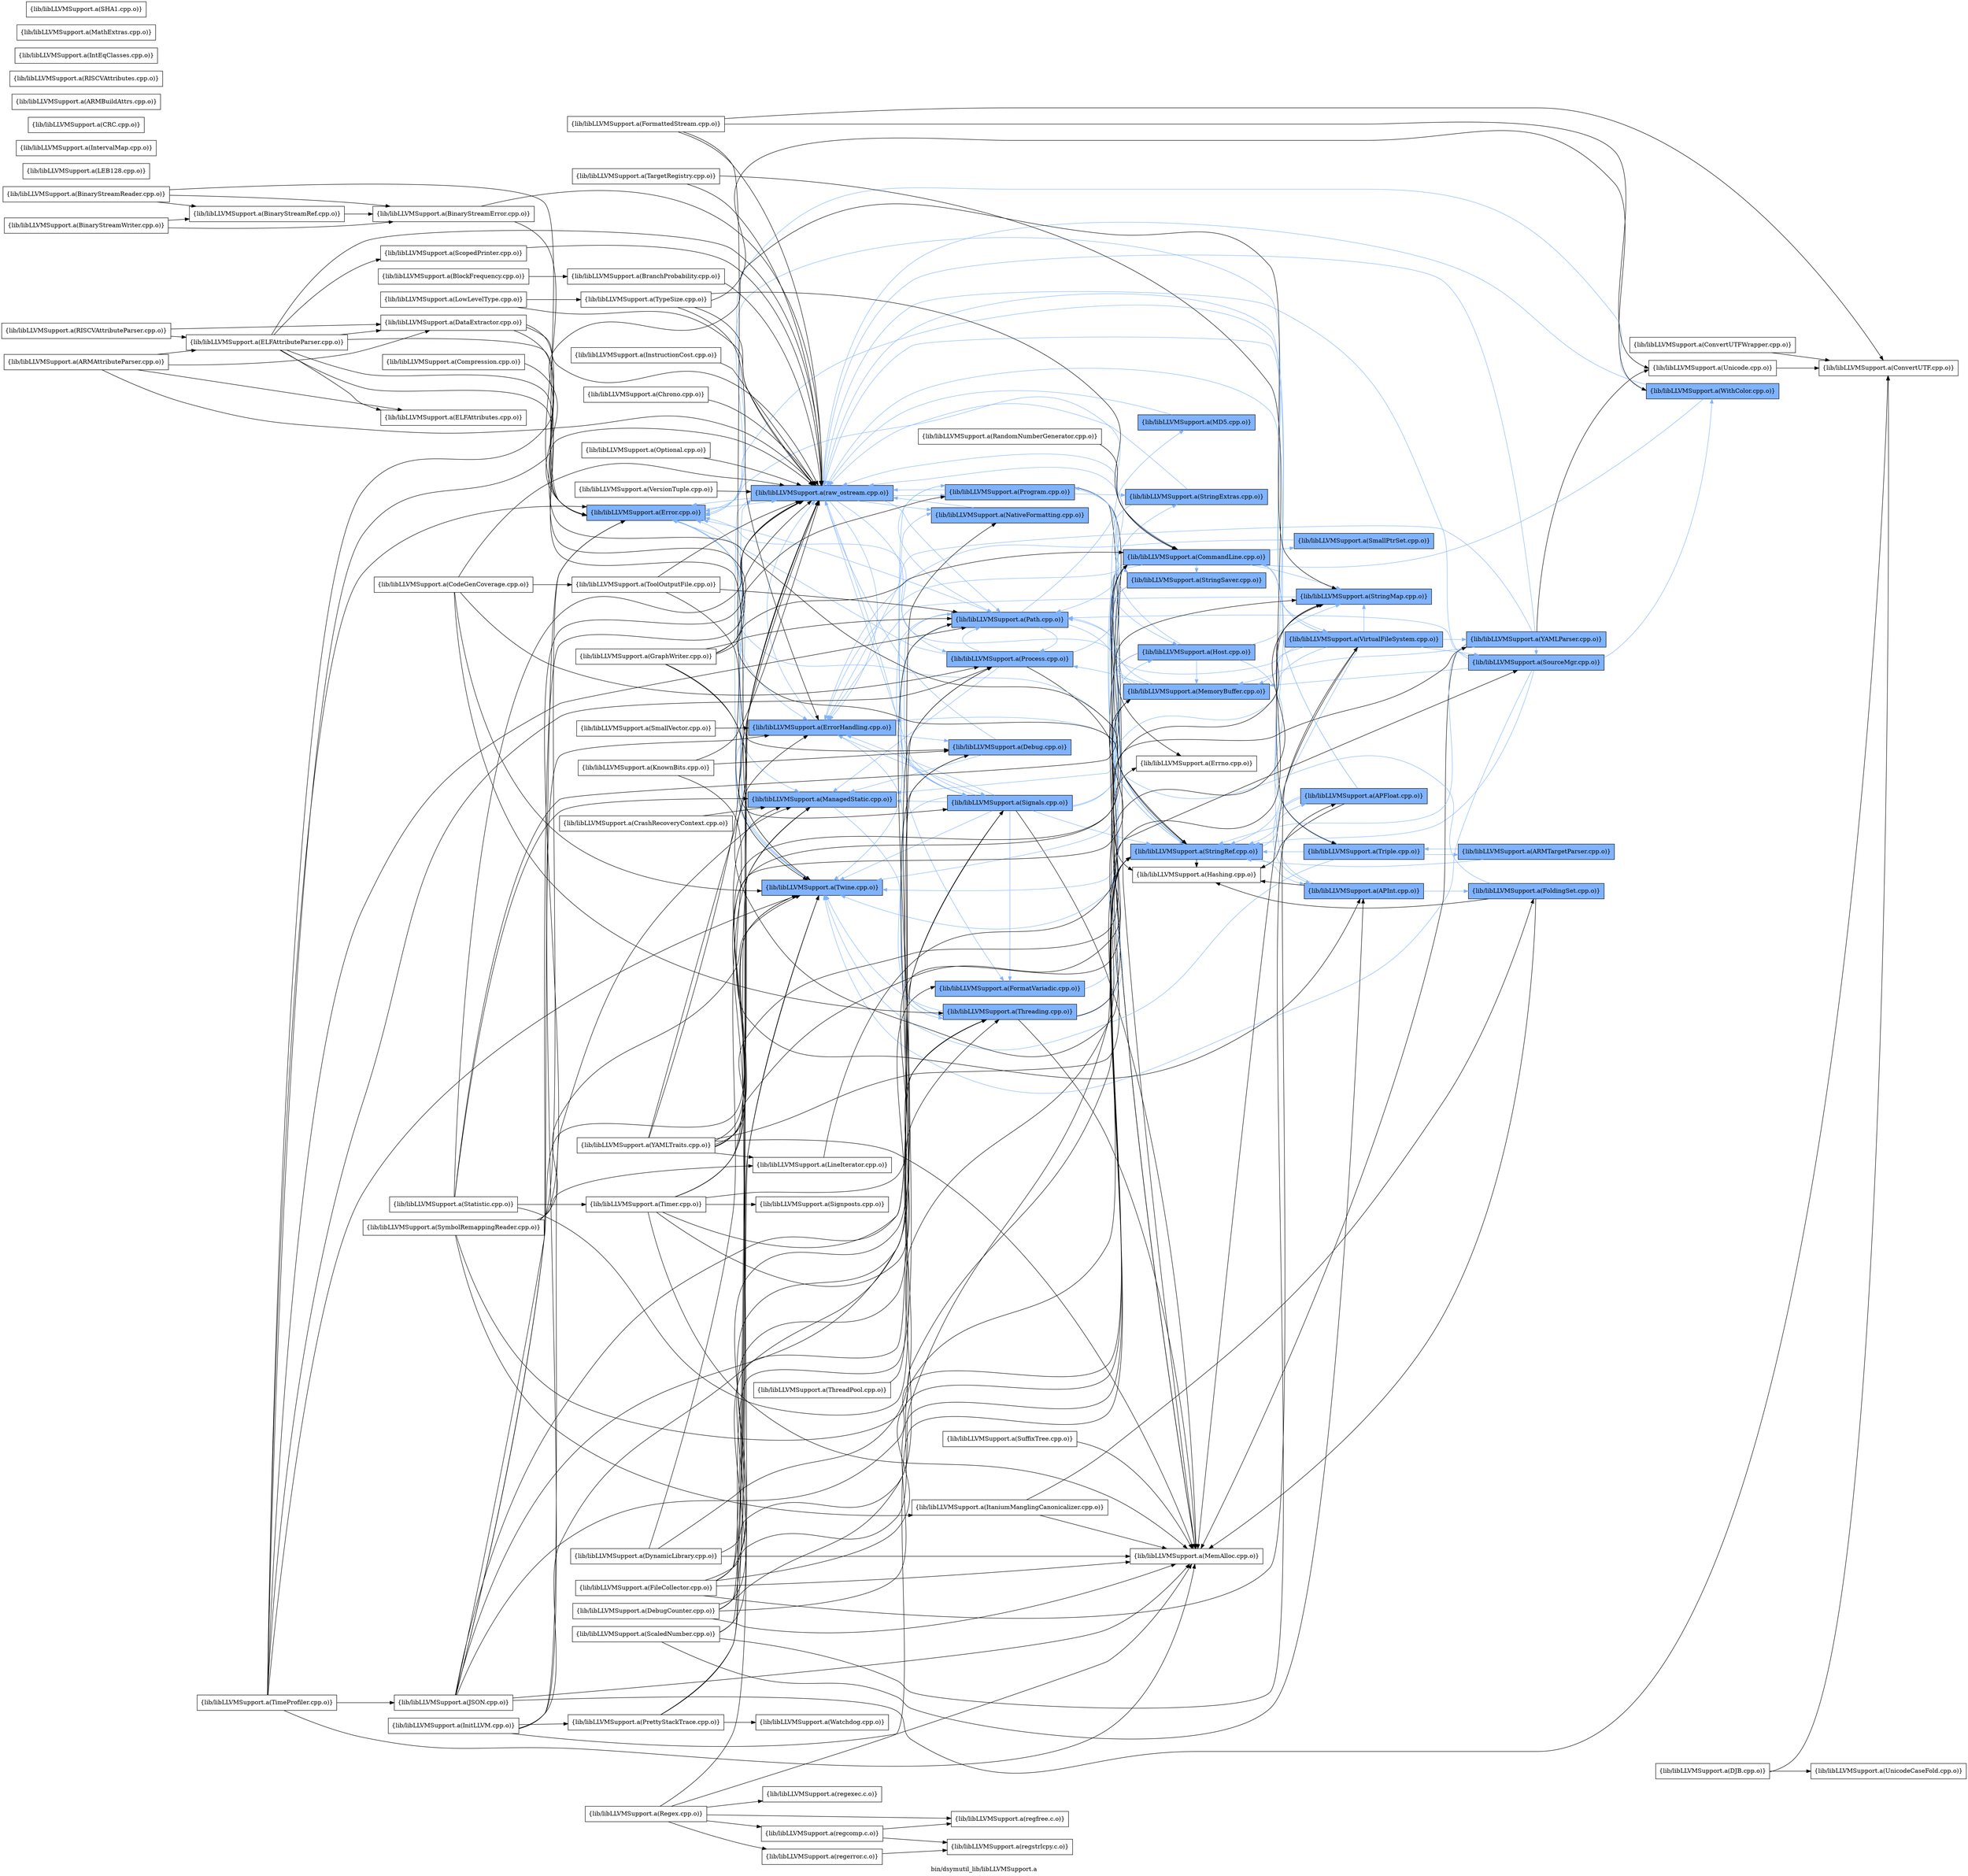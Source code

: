 digraph "bin/dsymutil_lib/libLLVMSupport.a" {
	label="bin/dsymutil_lib/libLLVMSupport.a";
	rankdir=LR;
	{ rank=same; Node0x561dccf81258;  }
	{ rank=same; Node0x561dccf80ad8; Node0x561dccf6f0f8; Node0x561dccf841d8; Node0x561dccf94df8;  }
	{ rank=same; Node0x561dccf8f0d8; Node0x561dccf808f8; Node0x561dccf6f2d8; Node0x561dccf7ec88; Node0x561dccf71fd8; Node0x561dccf7dba8; Node0x561dccf82108; Node0x561dccf81208;  }
	{ rank=same; Node0x561dccf96338; Node0x561dccf70d68; Node0x561dccf70688; Node0x561dccf8a3f8; Node0x561dccf7e058; Node0x561dccf80b78; Node0x561dccf6ff58; Node0x561dccf7de78; Node0x561dccf8fe98; Node0x561dccf8b078;  }
	{ rank=same; Node0x561dccf8e9a8; Node0x561dccf89638; Node0x561dccf832d8; Node0x561dccf8d648; Node0x561dccf93408; Node0x561dccf72528;  }
	{ rank=same; Node0x561dccf84a48; Node0x561dccf903e8; Node0x561dccf8d0f8; Node0x561dccf7f1d8;  }
	{ rank=same; Node0x561dccf8c978; Node0x561dccf90618;  }
	{ rank=same; Node0x561dccf81258;  }
	{ rank=same; Node0x561dccf80ad8; Node0x561dccf6f0f8; Node0x561dccf841d8; Node0x561dccf94df8;  }
	{ rank=same; Node0x561dccf8f0d8; Node0x561dccf808f8; Node0x561dccf6f2d8; Node0x561dccf7ec88; Node0x561dccf71fd8; Node0x561dccf7dba8; Node0x561dccf82108; Node0x561dccf81208;  }
	{ rank=same; Node0x561dccf96338; Node0x561dccf70d68; Node0x561dccf70688; Node0x561dccf8a3f8; Node0x561dccf7e058; Node0x561dccf80b78; Node0x561dccf6ff58; Node0x561dccf7de78; Node0x561dccf8fe98; Node0x561dccf8b078;  }
	{ rank=same; Node0x561dccf8e9a8; Node0x561dccf89638; Node0x561dccf832d8; Node0x561dccf8d648; Node0x561dccf93408; Node0x561dccf72528;  }
	{ rank=same; Node0x561dccf84a48; Node0x561dccf903e8; Node0x561dccf8d0f8; Node0x561dccf7f1d8;  }
	{ rank=same; Node0x561dccf8c978; Node0x561dccf90618;  }

	Node0x561dccf81258 [shape=record,shape=box,group=1,style=filled,fillcolor="0.600000 0.5 1",label="{lib/libLLVMSupport.a(Error.cpp.o)}"];
	Node0x561dccf81258 -> Node0x561dccf80ad8[color="0.600000 0.5 1"];
	Node0x561dccf81258 -> Node0x561dccf6f0f8[color="0.600000 0.5 1"];
	Node0x561dccf81258 -> Node0x561dccf841d8[color="0.600000 0.5 1"];
	Node0x561dccf81258 -> Node0x561dccf94df8[color="0.600000 0.5 1"];
	Node0x561dccf730b8 [shape=record,shape=box,group=0,label="{lib/libLLVMSupport.a(InitLLVM.cpp.o)}"];
	Node0x561dccf730b8 -> Node0x561dccf80ad8;
	Node0x561dccf730b8 -> Node0x561dccf6f0f8;
	Node0x561dccf730b8 -> Node0x561dccf70d68;
	Node0x561dccf730b8 -> Node0x561dccf8c8d8;
	Node0x561dccf730b8 -> Node0x561dccf808f8;
	Node0x561dccf96338 [shape=record,shape=box,group=1,style=filled,fillcolor="0.600000 0.5 1",label="{lib/libLLVMSupport.a(CommandLine.cpp.o)}"];
	Node0x561dccf96338 -> Node0x561dccf81258[color="0.600000 0.5 1"];
	Node0x561dccf96338 -> Node0x561dccf80ad8[color="0.600000 0.5 1"];
	Node0x561dccf96338 -> Node0x561dccf6f0f8[color="0.600000 0.5 1"];
	Node0x561dccf96338 -> Node0x561dccf70d68;
	Node0x561dccf96338 -> Node0x561dccf8e9a8[color="0.600000 0.5 1"];
	Node0x561dccf96338 -> Node0x561dccf89638[color="0.600000 0.5 1"];
	Node0x561dccf96338 -> Node0x561dccf8b078[color="0.600000 0.5 1"];
	Node0x561dccf96338 -> Node0x561dccf8a3f8[color="0.600000 0.5 1"];
	Node0x561dccf96338 -> Node0x561dccf832d8[color="0.600000 0.5 1"];
	Node0x561dccf96338 -> Node0x561dccf841d8[color="0.600000 0.5 1"];
	Node0x561dccf96338 -> Node0x561dccf8d648[color="0.600000 0.5 1"];
	Node0x561dccf96338 -> Node0x561dccf94df8[color="0.600000 0.5 1"];
	Node0x561dccf96338 -> Node0x561dccf7e058[color="0.600000 0.5 1"];
	Node0x561dccf96338 -> Node0x561dccf7dba8[color="0.600000 0.5 1"];
	Node0x561dccf70d68 [shape=record,shape=box,group=0,label="{lib/libLLVMSupport.a(MemAlloc.cpp.o)}"];
	Node0x561dccf8fe98 [shape=record,shape=box,group=1,style=filled,fillcolor="0.600000 0.5 1",label="{lib/libLLVMSupport.a(StringExtras.cpp.o)}"];
	Node0x561dccf8fe98 -> Node0x561dccf8a3f8[color="0.600000 0.5 1"];
	Node0x561dccf8fe98 -> Node0x561dccf94df8[color="0.600000 0.5 1"];
	Node0x561dccf8a3f8 [shape=record,shape=box,group=1,style=filled,fillcolor="0.600000 0.5 1",label="{lib/libLLVMSupport.a(StringRef.cpp.o)}"];
	Node0x561dccf8a3f8 -> Node0x561dccf81258[color="0.600000 0.5 1"];
	Node0x561dccf8a3f8 -> Node0x561dccf7de78;
	Node0x561dccf8a3f8 -> Node0x561dccf93408[color="0.600000 0.5 1"];
	Node0x561dccf8a3f8 -> Node0x561dccf72528[color="0.600000 0.5 1"];
	Node0x561dccf8c7e8 [shape=record,shape=box,group=0,label="{lib/libLLVMSupport.a(ThreadPool.cpp.o)}"];
	Node0x561dccf8c7e8 -> Node0x561dccf6f2d8;
	Node0x561dccf832d8 [shape=record,shape=box,group=1,style=filled,fillcolor="0.600000 0.5 1",label="{lib/libLLVMSupport.a(Triple.cpp.o)}"];
	Node0x561dccf832d8 -> Node0x561dccf8a3f8[color="0.600000 0.5 1"];
	Node0x561dccf832d8 -> Node0x561dccf84a48[color="0.600000 0.5 1"];
	Node0x561dccf832d8 -> Node0x561dccf841d8[color="0.600000 0.5 1"];
	Node0x561dccf841d8 [shape=record,shape=box,group=1,style=filled,fillcolor="0.600000 0.5 1",label="{lib/libLLVMSupport.a(Twine.cpp.o)}"];
	Node0x561dccf841d8 -> Node0x561dccf94df8[color="0.600000 0.5 1"];
	Node0x561dccf8d648 [shape=record,shape=box,group=1,style=filled,fillcolor="0.600000 0.5 1",label="{lib/libLLVMSupport.a(VirtualFileSystem.cpp.o)}"];
	Node0x561dccf8d648 -> Node0x561dccf81258[color="0.600000 0.5 1"];
	Node0x561dccf8d648 -> Node0x561dccf70d68;
	Node0x561dccf8d648 -> Node0x561dccf70688[color="0.600000 0.5 1"];
	Node0x561dccf8d648 -> Node0x561dccf903e8[color="0.600000 0.5 1"];
	Node0x561dccf8d648 -> Node0x561dccf89638[color="0.600000 0.5 1"];
	Node0x561dccf8d648 -> Node0x561dccf8a3f8[color="0.600000 0.5 1"];
	Node0x561dccf8d648 -> Node0x561dccf841d8[color="0.600000 0.5 1"];
	Node0x561dccf8d648 -> Node0x561dccf8d0f8[color="0.600000 0.5 1"];
	Node0x561dccf8d648 -> Node0x561dccf94df8[color="0.600000 0.5 1"];
	Node0x561dccf8d648 -> Node0x561dccf7dba8[color="0.600000 0.5 1"];
	Node0x561dccf8c978 [shape=record,shape=box,group=1,style=filled,fillcolor="0.600000 0.5 1",label="{lib/libLLVMSupport.a(WithColor.cpp.o)}"];
	Node0x561dccf8c978 -> Node0x561dccf81258[color="0.600000 0.5 1"];
	Node0x561dccf8c978 -> Node0x561dccf96338[color="0.600000 0.5 1"];
	Node0x561dccf8c978 -> Node0x561dccf94df8[color="0.600000 0.5 1"];
	Node0x561dccf94df8 [shape=record,shape=box,group=1,style=filled,fillcolor="0.600000 0.5 1",label="{lib/libLLVMSupport.a(raw_ostream.cpp.o)}"];
	Node0x561dccf94df8 -> Node0x561dccf81258[color="0.600000 0.5 1"];
	Node0x561dccf94df8 -> Node0x561dccf80ad8[color="0.600000 0.5 1"];
	Node0x561dccf94df8 -> Node0x561dccf7ec88[color="0.600000 0.5 1"];
	Node0x561dccf94df8 -> Node0x561dccf71fd8[color="0.600000 0.5 1"];
	Node0x561dccf94df8 -> Node0x561dccf841d8[color="0.600000 0.5 1"];
	Node0x561dccf94df8 -> Node0x561dccf7dba8[color="0.600000 0.5 1"];
	Node0x561dccf94df8 -> Node0x561dccf82108[color="0.600000 0.5 1"];
	Node0x561dccf94df8 -> Node0x561dccf81208[color="0.600000 0.5 1"];
	Node0x561dccf7dba8 [shape=record,shape=box,group=1,style=filled,fillcolor="0.600000 0.5 1",label="{lib/libLLVMSupport.a(Path.cpp.o)}"];
	Node0x561dccf7dba8 -> Node0x561dccf81258[color="0.600000 0.5 1"];
	Node0x561dccf7dba8 -> Node0x561dccf6ff58[color="0.600000 0.5 1"];
	Node0x561dccf7dba8 -> Node0x561dccf8a3f8[color="0.600000 0.5 1"];
	Node0x561dccf7dba8 -> Node0x561dccf841d8[color="0.600000 0.5 1"];
	Node0x561dccf7dba8 -> Node0x561dccf82108[color="0.600000 0.5 1"];
	Node0x561dccf7dba8 -> Node0x561dccf808f8[color="0.600000 0.5 1"];
	Node0x561dccf7de78 [shape=record,shape=box,group=0,label="{lib/libLLVMSupport.a(Hashing.cpp.o)}"];
	Node0x561dccf6ebf8 [shape=record,shape=box,group=0,label="{lib/libLLVMSupport.a(Chrono.cpp.o)}"];
	Node0x561dccf6ebf8 -> Node0x561dccf94df8;
	Node0x561dccf70688 [shape=record,shape=box,group=1,style=filled,fillcolor="0.600000 0.5 1",label="{lib/libLLVMSupport.a(MemoryBuffer.cpp.o)}"];
	Node0x561dccf70688 -> Node0x561dccf81258[color="0.600000 0.5 1"];
	Node0x561dccf70688 -> Node0x561dccf841d8[color="0.600000 0.5 1"];
	Node0x561dccf70688 -> Node0x561dccf7dba8[color="0.600000 0.5 1"];
	Node0x561dccf70688 -> Node0x561dccf82108[color="0.600000 0.5 1"];
	Node0x561dccf70688 -> Node0x561dccf81208[color="0.600000 0.5 1"];
	Node0x561dccf89638 [shape=record,shape=box,group=1,style=filled,fillcolor="0.600000 0.5 1",label="{lib/libLLVMSupport.a(StringMap.cpp.o)}"];
	Node0x561dccf89638 -> Node0x561dccf80ad8[color="0.600000 0.5 1"];
	Node0x561dccf8edb8 [shape=record,shape=box,group=0,label="{lib/libLLVMSupport.a(YAMLTraits.cpp.o)}"];
	Node0x561dccf8edb8 -> Node0x561dccf80ad8;
	Node0x561dccf8edb8 -> Node0x561dccf776b8;
	Node0x561dccf8edb8 -> Node0x561dccf70d68;
	Node0x561dccf8edb8 -> Node0x561dccf70688;
	Node0x561dccf8edb8 -> Node0x561dccf903e8;
	Node0x561dccf8edb8 -> Node0x561dccf89638;
	Node0x561dccf8edb8 -> Node0x561dccf8a3f8;
	Node0x561dccf8edb8 -> Node0x561dccf841d8;
	Node0x561dccf8edb8 -> Node0x561dccf8d0f8;
	Node0x561dccf8edb8 -> Node0x561dccf94df8;
	Node0x561dccf7f1d8 [shape=record,shape=box,group=1,style=filled,fillcolor="0.600000 0.5 1",label="{lib/libLLVMSupport.a(FoldingSet.cpp.o)}"];
	Node0x561dccf7f1d8 -> Node0x561dccf80ad8[color="0.600000 0.5 1"];
	Node0x561dccf7f1d8 -> Node0x561dccf7de78;
	Node0x561dccf7f1d8 -> Node0x561dccf70d68;
	Node0x561dccf8d058 [shape=record,shape=box,group=0,label="{lib/libLLVMSupport.a(DataExtractor.cpp.o)}"];
	Node0x561dccf8d058 -> Node0x561dccf81258;
	Node0x561dccf8d058 -> Node0x561dccf8a3f8;
	Node0x561dccf8d058 -> Node0x561dccf94df8;
	Node0x561dccf8ffd8 [shape=record,shape=box,group=0,label="{lib/libLLVMSupport.a(DJB.cpp.o)}"];
	Node0x561dccf8ffd8 -> Node0x561dccf8cdd8;
	Node0x561dccf8ffd8 -> Node0x561dccf90bb8;
	Node0x561dccf78338 [shape=record,shape=box,group=0,label="{lib/libLLVMSupport.a(LEB128.cpp.o)}"];
	Node0x561dccf81208 [shape=record,shape=box,group=1,style=filled,fillcolor="0.600000 0.5 1",label="{lib/libLLVMSupport.a(Program.cpp.o)}"];
	Node0x561dccf81208 -> Node0x561dccf70d68;
	Node0x561dccf81208 -> Node0x561dccf8fe98[color="0.600000 0.5 1"];
	Node0x561dccf81208 -> Node0x561dccf8b078[color="0.600000 0.5 1"];
	Node0x561dccf81208 -> Node0x561dccf8a3f8[color="0.600000 0.5 1"];
	Node0x561dccf81208 -> Node0x561dccf94df8[color="0.600000 0.5 1"];
	Node0x561dccf81208 -> Node0x561dccf7dba8[color="0.600000 0.5 1"];
	Node0x561dccf81208 -> Node0x561dccf80b78;
	Node0x561dccf7f958 [shape=record,shape=box,group=0,label="{lib/libLLVMSupport.a(FileCollector.cpp.o)}"];
	Node0x561dccf7f958 -> Node0x561dccf70d68;
	Node0x561dccf7f958 -> Node0x561dccf89638;
	Node0x561dccf7f958 -> Node0x561dccf8a3f8;
	Node0x561dccf7f958 -> Node0x561dccf841d8;
	Node0x561dccf7f958 -> Node0x561dccf8d648;
	Node0x561dccf7f958 -> Node0x561dccf94df8;
	Node0x561dccf7f958 -> Node0x561dccf7dba8;
	Node0x561dccf7f958 -> Node0x561dccf82108;
	Node0x561dccf80ad8 [shape=record,shape=box,group=1,style=filled,fillcolor="0.600000 0.5 1",label="{lib/libLLVMSupport.a(ErrorHandling.cpp.o)}"];
	Node0x561dccf80ad8 -> Node0x561dccf8f0d8[color="0.600000 0.5 1"];
	Node0x561dccf80ad8 -> Node0x561dccf841d8[color="0.600000 0.5 1"];
	Node0x561dccf80ad8 -> Node0x561dccf94df8[color="0.600000 0.5 1"];
	Node0x561dccf80ad8 -> Node0x561dccf808f8[color="0.600000 0.5 1"];
	Node0x561dccf93408 [shape=record,shape=box,group=1,style=filled,fillcolor="0.600000 0.5 1",label="{lib/libLLVMSupport.a(APFloat.cpp.o)}"];
	Node0x561dccf93408 -> Node0x561dccf81258[color="0.600000 0.5 1"];
	Node0x561dccf93408 -> Node0x561dccf7de78;
	Node0x561dccf93408 -> Node0x561dccf72528[color="0.600000 0.5 1"];
	Node0x561dccf93408 -> Node0x561dccf8a3f8[color="0.600000 0.5 1"];
	Node0x561dccf93408 -> Node0x561dccf94df8[color="0.600000 0.5 1"];
	Node0x561dccf72528 [shape=record,shape=box,group=1,style=filled,fillcolor="0.600000 0.5 1",label="{lib/libLLVMSupport.a(APInt.cpp.o)}"];
	Node0x561dccf72528 -> Node0x561dccf7f1d8[color="0.600000 0.5 1"];
	Node0x561dccf72528 -> Node0x561dccf7de78;
	Node0x561dccf72528 -> Node0x561dccf94df8[color="0.600000 0.5 1"];
	Node0x561dccf78518 [shape=record,shape=box,group=0,label="{lib/libLLVMSupport.a(KnownBits.cpp.o)}"];
	Node0x561dccf78518 -> Node0x561dccf72528;
	Node0x561dccf78518 -> Node0x561dccf8f0d8;
	Node0x561dccf78518 -> Node0x561dccf94df8;
	Node0x561dccf8e9a8 [shape=record,shape=box,group=1,style=filled,fillcolor="0.600000 0.5 1",label="{lib/libLLVMSupport.a(SmallPtrSet.cpp.o)}"];
	Node0x561dccf8e9a8 -> Node0x561dccf80ad8[color="0.600000 0.5 1"];
	Node0x561dccf91298 [shape=record,shape=box,group=0,label="{lib/libLLVMSupport.a(TypeSize.cpp.o)}"];
	Node0x561dccf91298 -> Node0x561dccf80ad8;
	Node0x561dccf91298 -> Node0x561dccf96338;
	Node0x561dccf91298 -> Node0x561dccf8c978;
	Node0x561dccf91298 -> Node0x561dccf94df8;
	Node0x561dccf8f0d8 [shape=record,shape=box,group=1,style=filled,fillcolor="0.600000 0.5 1",label="{lib/libLLVMSupport.a(Debug.cpp.o)}"];
	Node0x561dccf8f0d8 -> Node0x561dccf6f0f8[color="0.600000 0.5 1"];
	Node0x561dccf8f0d8 -> Node0x561dccf94df8[color="0.600000 0.5 1"];
	Node0x561dccf6f0f8 [shape=record,shape=box,group=1,style=filled,fillcolor="0.600000 0.5 1",label="{lib/libLLVMSupport.a(ManagedStatic.cpp.o)}"];
	Node0x561dccf6f0f8 -> Node0x561dccf6f2d8[color="0.600000 0.5 1"];
	Node0x561dccf71038 [shape=record,shape=box,group=0,label="{lib/libLLVMSupport.a(BranchProbability.cpp.o)}"];
	Node0x561dccf71038 -> Node0x561dccf94df8;
	Node0x561dccf94678 [shape=record,shape=box,group=0,label="{lib/libLLVMSupport.a(CodeGenCoverage.cpp.o)}"];
	Node0x561dccf94678 -> Node0x561dccf83a58;
	Node0x561dccf94678 -> Node0x561dccf841d8;
	Node0x561dccf94678 -> Node0x561dccf94df8;
	Node0x561dccf94678 -> Node0x561dccf82108;
	Node0x561dccf94678 -> Node0x561dccf6f2d8;
	Node0x561dccf7dbf8 [shape=record,shape=box,group=0,label="{lib/libLLVMSupport.a(GraphWriter.cpp.o)}"];
	Node0x561dccf7dbf8 -> Node0x561dccf96338;
	Node0x561dccf7dbf8 -> Node0x561dccf8a3f8;
	Node0x561dccf7dbf8 -> Node0x561dccf841d8;
	Node0x561dccf7dbf8 -> Node0x561dccf94df8;
	Node0x561dccf7dbf8 -> Node0x561dccf7dba8;
	Node0x561dccf7dbf8 -> Node0x561dccf81208;
	Node0x561dccf7ecd8 [shape=record,shape=box,group=0,label="{lib/libLLVMSupport.a(DynamicLibrary.cpp.o)}"];
	Node0x561dccf7ecd8 -> Node0x561dccf6f0f8;
	Node0x561dccf7ecd8 -> Node0x561dccf70d68;
	Node0x561dccf7ecd8 -> Node0x561dccf89638;
	Node0x561dccf7ecd8 -> Node0x561dccf6f2d8;
	Node0x561dccf6ff58 [shape=record,shape=box,group=1,style=filled,fillcolor="0.600000 0.5 1",label="{lib/libLLVMSupport.a(MD5.cpp.o)}"];
	Node0x561dccf6ff58 -> Node0x561dccf94df8[color="0.600000 0.5 1"];
	Node0x561dccf779d8 [shape=record,shape=box,group=0,label="{lib/libLLVMSupport.a(TargetRegistry.cpp.o)}"];
	Node0x561dccf779d8 -> Node0x561dccf832d8;
	Node0x561dccf779d8 -> Node0x561dccf94df8;
	Node0x561dccf8bc58 [shape=record,shape=box,group=0,label="{lib/libLLVMSupport.a(Timer.cpp.o)}"];
	Node0x561dccf8bc58 -> Node0x561dccf96338;
	Node0x561dccf8bc58 -> Node0x561dccf6f0f8;
	Node0x561dccf8bc58 -> Node0x561dccf70d68;
	Node0x561dccf8bc58 -> Node0x561dccf89638;
	Node0x561dccf8bc58 -> Node0x561dccf83378;
	Node0x561dccf8bc58 -> Node0x561dccf94df8;
	Node0x561dccf8bc58 -> Node0x561dccf82108;
	Node0x561dccf8bc58 -> Node0x561dccf6f2d8;
	Node0x561dccf903e8 [shape=record,shape=box,group=1,style=filled,fillcolor="0.600000 0.5 1",label="{lib/libLLVMSupport.a(SourceMgr.cpp.o)}"];
	Node0x561dccf903e8 -> Node0x561dccf70688[color="0.600000 0.5 1"];
	Node0x561dccf903e8 -> Node0x561dccf8a3f8[color="0.600000 0.5 1"];
	Node0x561dccf903e8 -> Node0x561dccf841d8[color="0.600000 0.5 1"];
	Node0x561dccf903e8 -> Node0x561dccf8c978[color="0.600000 0.5 1"];
	Node0x561dccf903e8 -> Node0x561dccf94df8[color="0.600000 0.5 1"];
	Node0x561dccf903e8 -> Node0x561dccf7dba8[color="0.600000 0.5 1"];
	Node0x561dccf7ec88 [shape=record,shape=box,group=1,style=filled,fillcolor="0.600000 0.5 1",label="{lib/libLLVMSupport.a(FormatVariadic.cpp.o)}"];
	Node0x561dccf7ec88 -> Node0x561dccf8a3f8[color="0.600000 0.5 1"];
	Node0x561dccf70188 [shape=record,shape=box,group=0,label="{lib/libLLVMSupport.a(BinaryStreamWriter.cpp.o)}"];
	Node0x561dccf70188 -> Node0x561dccf71358;
	Node0x561dccf70188 -> Node0x561dccf72078;
	Node0x561dccf71fd8 [shape=record,shape=box,group=1,style=filled,fillcolor="0.600000 0.5 1",label="{lib/libLLVMSupport.a(NativeFormatting.cpp.o)}"];
	Node0x561dccf71fd8 -> Node0x561dccf94df8[color="0.600000 0.5 1"];
	Node0x561dccf8ec78 [shape=record,shape=box,group=0,label="{lib/libLLVMSupport.a(ScopedPrinter.cpp.o)}"];
	Node0x561dccf8ec78 -> Node0x561dccf94df8;
	Node0x561dccf8a7b8 [shape=record,shape=box,group=0,label="{lib/libLLVMSupport.a(Optional.cpp.o)}"];
	Node0x561dccf8a7b8 -> Node0x561dccf94df8;
	Node0x561dccf768a8 [shape=record,shape=box,group=0,label="{lib/libLLVMSupport.a(IntervalMap.cpp.o)}"];
	Node0x561dccf956b8 [shape=record,shape=box,group=0,label="{lib/libLLVMSupport.a(Compression.cpp.o)}"];
	Node0x561dccf956b8 -> Node0x561dccf81258;
	Node0x561dccf7f368 [shape=record,shape=box,group=0,label="{lib/libLLVMSupport.a(FormattedStream.cpp.o)}"];
	Node0x561dccf7f368 -> Node0x561dccf8cdd8;
	Node0x561dccf7f368 -> Node0x561dccf8f0d8;
	Node0x561dccf7f368 -> Node0x561dccf90618;
	Node0x561dccf7f368 -> Node0x561dccf94df8;
	Node0x561dccf808f8 [shape=record,shape=box,group=1,style=filled,fillcolor="0.600000 0.5 1",label="{lib/libLLVMSupport.a(Signals.cpp.o)}"];
	Node0x561dccf808f8 -> Node0x561dccf80ad8[color="0.600000 0.5 1"];
	Node0x561dccf808f8 -> Node0x561dccf7ec88[color="0.600000 0.5 1"];
	Node0x561dccf808f8 -> Node0x561dccf96338[color="0.600000 0.5 1"];
	Node0x561dccf808f8 -> Node0x561dccf6f0f8[color="0.600000 0.5 1"];
	Node0x561dccf808f8 -> Node0x561dccf70d68;
	Node0x561dccf808f8 -> Node0x561dccf70688[color="0.600000 0.5 1"];
	Node0x561dccf808f8 -> Node0x561dccf71fd8[color="0.600000 0.5 1"];
	Node0x561dccf808f8 -> Node0x561dccf8a3f8[color="0.600000 0.5 1"];
	Node0x561dccf808f8 -> Node0x561dccf841d8[color="0.600000 0.5 1"];
	Node0x561dccf808f8 -> Node0x561dccf94df8[color="0.600000 0.5 1"];
	Node0x561dccf808f8 -> Node0x561dccf7dba8[color="0.600000 0.5 1"];
	Node0x561dccf808f8 -> Node0x561dccf81208[color="0.600000 0.5 1"];
	Node0x561dccf808f8 -> Node0x561dccf6f2d8[color="0.600000 0.5 1"];
	Node0x561dccf95ed8 [shape=record,shape=box,group=0,label="{lib/libLLVMSupport.a(CRC.cpp.o)}"];
	Node0x561dccf7e058 [shape=record,shape=box,group=1,style=filled,fillcolor="0.600000 0.5 1",label="{lib/libLLVMSupport.a(Host.cpp.o)}"];
	Node0x561dccf7e058 -> Node0x561dccf70d68;
	Node0x561dccf7e058 -> Node0x561dccf70688[color="0.600000 0.5 1"];
	Node0x561dccf7e058 -> Node0x561dccf89638[color="0.600000 0.5 1"];
	Node0x561dccf7e058 -> Node0x561dccf8a3f8[color="0.600000 0.5 1"];
	Node0x561dccf7e058 -> Node0x561dccf832d8[color="0.600000 0.5 1"];
	Node0x561dccf7e058 -> Node0x561dccf94df8[color="0.600000 0.5 1"];
	Node0x561dccf8b078 [shape=record,shape=box,group=1,style=filled,fillcolor="0.600000 0.5 1",label="{lib/libLLVMSupport.a(StringSaver.cpp.o)}"];
	Node0x561dccf8b078 -> Node0x561dccf70d68;
	Node0x561dccf8b078 -> Node0x561dccf8a3f8[color="0.600000 0.5 1"];
	Node0x561dccf72c58 [shape=record,shape=box,group=0,label="{lib/libLLVMSupport.a(ARMBuildAttrs.cpp.o)}"];
	Node0x561dccf90208 [shape=record,shape=box,group=0,label="{lib/libLLVMSupport.a(ELFAttributeParser.cpp.o)}"];
	Node0x561dccf90208 -> Node0x561dccf80ee8;
	Node0x561dccf90208 -> Node0x561dccf81258;
	Node0x561dccf90208 -> Node0x561dccf8d058;
	Node0x561dccf90208 -> Node0x561dccf8ec78;
	Node0x561dccf90208 -> Node0x561dccf8a3f8;
	Node0x561dccf90208 -> Node0x561dccf841d8;
	Node0x561dccf90208 -> Node0x561dccf94df8;
	Node0x561dccf8bac8 [shape=record,shape=box,group=0,label="{lib/libLLVMSupport.a(RISCVAttributes.cpp.o)}"];
	Node0x561dccf71a88 [shape=record,shape=box,group=0,label="{lib/libLLVMSupport.a(BinaryStreamReader.cpp.o)}"];
	Node0x561dccf71a88 -> Node0x561dccf81258;
	Node0x561dccf71a88 -> Node0x561dccf71358;
	Node0x561dccf71a88 -> Node0x561dccf72078;
	Node0x561dccf71358 [shape=record,shape=box,group=0,label="{lib/libLLVMSupport.a(BinaryStreamError.cpp.o)}"];
	Node0x561dccf71358 -> Node0x561dccf81258;
	Node0x561dccf71358 -> Node0x561dccf94df8;
	Node0x561dccf72078 [shape=record,shape=box,group=0,label="{lib/libLLVMSupport.a(BinaryStreamRef.cpp.o)}"];
	Node0x561dccf72078 -> Node0x561dccf71358;
	Node0x561dccf72e38 [shape=record,shape=box,group=0,label="{lib/libLLVMSupport.a(IntEqClasses.cpp.o)}"];
	Node0x561dccf6ed88 [shape=record,shape=box,group=0,label="{lib/libLLVMSupport.a(MathExtras.cpp.o)}"];
	Node0x561dccf70868 [shape=record,shape=box,group=0,label="{lib/libLLVMSupport.a(BlockFrequency.cpp.o)}"];
	Node0x561dccf70868 -> Node0x561dccf71038;
	Node0x561dccf8d288 [shape=record,shape=box,group=0,label="{lib/libLLVMSupport.a(ScaledNumber.cpp.o)}"];
	Node0x561dccf8d288 -> Node0x561dccf93408;
	Node0x561dccf8d288 -> Node0x561dccf72528;
	Node0x561dccf8d288 -> Node0x561dccf8f0d8;
	Node0x561dccf8d288 -> Node0x561dccf94df8;
	Node0x561dccf6f878 [shape=record,shape=box,group=0,label="{lib/libLLVMSupport.a(LowLevelType.cpp.o)}"];
	Node0x561dccf6f878 -> Node0x561dccf91298;
	Node0x561dccf6f878 -> Node0x561dccf94df8;
	Node0x561dccf776b8 [shape=record,shape=box,group=0,label="{lib/libLLVMSupport.a(LineIterator.cpp.o)}"];
	Node0x561dccf776b8 -> Node0x561dccf70688;
	Node0x561dccf8df58 [shape=record,shape=box,group=0,label="{lib/libLLVMSupport.a(DebugCounter.cpp.o)}"];
	Node0x561dccf8df58 -> Node0x561dccf96338;
	Node0x561dccf8df58 -> Node0x561dccf8f0d8;
	Node0x561dccf8df58 -> Node0x561dccf6f0f8;
	Node0x561dccf8df58 -> Node0x561dccf70d68;
	Node0x561dccf8df58 -> Node0x561dccf8a3f8;
	Node0x561dccf8df58 -> Node0x561dccf94df8;
	Node0x561dccf8c0b8 [shape=record,shape=box,group=0,label="{lib/libLLVMSupport.a(SuffixTree.cpp.o)}"];
	Node0x561dccf8c0b8 -> Node0x561dccf70d68;
	Node0x561dccf8b7f8 [shape=record,shape=box,group=0,label="{lib/libLLVMSupport.a(Regex.cpp.o)}"];
	Node0x561dccf8b7f8 -> Node0x561dccf8a3f8;
	Node0x561dccf8b7f8 -> Node0x561dccf841d8;
	Node0x561dccf8b7f8 -> Node0x561dccf95078;
	Node0x561dccf8b7f8 -> Node0x561dccf94308;
	Node0x561dccf8b7f8 -> Node0x561dccf7ff98;
	Node0x561dccf8b7f8 -> Node0x561dccf7fbd8;
	Node0x561dccf8d0f8 [shape=record,shape=box,group=1,style=filled,fillcolor="0.600000 0.5 1",label="{lib/libLLVMSupport.a(YAMLParser.cpp.o)}"];
	Node0x561dccf8d0f8 -> Node0x561dccf80ad8[color="0.600000 0.5 1"];
	Node0x561dccf8d0f8 -> Node0x561dccf70d68;
	Node0x561dccf8d0f8 -> Node0x561dccf70688[color="0.600000 0.5 1"];
	Node0x561dccf8d0f8 -> Node0x561dccf903e8[color="0.600000 0.5 1"];
	Node0x561dccf8d0f8 -> Node0x561dccf8a3f8[color="0.600000 0.5 1"];
	Node0x561dccf8d0f8 -> Node0x561dccf90618;
	Node0x561dccf8d0f8 -> Node0x561dccf94df8[color="0.600000 0.5 1"];
	Node0x561dccf733d8 [shape=record,shape=box,group=0,label="{lib/libLLVMSupport.a(ARMAttributeParser.cpp.o)}"];
	Node0x561dccf733d8 -> Node0x561dccf80ee8;
	Node0x561dccf733d8 -> Node0x561dccf8d058;
	Node0x561dccf733d8 -> Node0x561dccf90208;
	Node0x561dccf733d8 -> Node0x561dccf94df8;
	Node0x561dccf80ee8 [shape=record,shape=box,group=0,label="{lib/libLLVMSupport.a(ELFAttributes.cpp.o)}"];
	Node0x561dccf83a58 [shape=record,shape=box,group=0,label="{lib/libLLVMSupport.a(ToolOutputFile.cpp.o)}"];
	Node0x561dccf83a58 -> Node0x561dccf94df8;
	Node0x561dccf83a58 -> Node0x561dccf7dba8;
	Node0x561dccf83a58 -> Node0x561dccf808f8;
	Node0x561dccf82108 [shape=record,shape=box,group=1,style=filled,fillcolor="0.600000 0.5 1",label="{lib/libLLVMSupport.a(Process.cpp.o)}"];
	Node0x561dccf82108 -> Node0x561dccf81258[color="0.600000 0.5 1"];
	Node0x561dccf82108 -> Node0x561dccf7de78;
	Node0x561dccf82108 -> Node0x561dccf6f0f8[color="0.600000 0.5 1"];
	Node0x561dccf82108 -> Node0x561dccf8fe98[color="0.600000 0.5 1"];
	Node0x561dccf82108 -> Node0x561dccf7dba8[color="0.600000 0.5 1"];
	Node0x561dccf6f2d8 [shape=record,shape=box,group=1,style=filled,fillcolor="0.600000 0.5 1",label="{lib/libLLVMSupport.a(Threading.cpp.o)}"];
	Node0x561dccf6f2d8 -> Node0x561dccf80ad8[color="0.600000 0.5 1"];
	Node0x561dccf6f2d8 -> Node0x561dccf70d68;
	Node0x561dccf6f2d8 -> Node0x561dccf8a3f8[color="0.600000 0.5 1"];
	Node0x561dccf6f2d8 -> Node0x561dccf841d8[color="0.600000 0.5 1"];
	Node0x561dccf6f2d8 -> Node0x561dccf7e058[color="0.600000 0.5 1"];
	Node0x561dccf6f2d8 -> Node0x561dccf80b78;
	Node0x561dccf8daa8 [shape=record,shape=box,group=0,label="{lib/libLLVMSupport.a(ConvertUTFWrapper.cpp.o)}"];
	Node0x561dccf8daa8 -> Node0x561dccf8cdd8;
	Node0x561dccf8cdd8 [shape=record,shape=box,group=0,label="{lib/libLLVMSupport.a(ConvertUTF.cpp.o)}"];
	Node0x561dccf90bb8 [shape=record,shape=box,group=0,label="{lib/libLLVMSupport.a(UnicodeCaseFold.cpp.o)}"];
	Node0x561dccf90618 [shape=record,shape=box,group=0,label="{lib/libLLVMSupport.a(Unicode.cpp.o)}"];
	Node0x561dccf90618 -> Node0x561dccf8cdd8;
	Node0x561dccf8c8d8 [shape=record,shape=box,group=0,label="{lib/libLLVMSupport.a(PrettyStackTrace.cpp.o)}"];
	Node0x561dccf8c8d8 -> Node0x561dccf94df8;
	Node0x561dccf8c8d8 -> Node0x561dccf808f8;
	Node0x561dccf8c8d8 -> Node0x561dccf6ea68;
	Node0x561dccf6ea68 [shape=record,shape=box,group=0,label="{lib/libLLVMSupport.a(Watchdog.cpp.o)}"];
	Node0x561dccf95078 [shape=record,shape=box,group=0,label="{lib/libLLVMSupport.a(regcomp.c.o)}"];
	Node0x561dccf95078 -> Node0x561dccf7fbd8;
	Node0x561dccf95078 -> Node0x561dccf7efa8;
	Node0x561dccf94308 [shape=record,shape=box,group=0,label="{lib/libLLVMSupport.a(regerror.c.o)}"];
	Node0x561dccf94308 -> Node0x561dccf7efa8;
	Node0x561dccf7ff98 [shape=record,shape=box,group=0,label="{lib/libLLVMSupport.a(regexec.c.o)}"];
	Node0x561dccf7fbd8 [shape=record,shape=box,group=0,label="{lib/libLLVMSupport.a(regfree.c.o)}"];
	Node0x561dccf8d4b8 [shape=record,shape=box,group=0,label="{lib/libLLVMSupport.a(RISCVAttributeParser.cpp.o)}"];
	Node0x561dccf8d4b8 -> Node0x561dccf8d058;
	Node0x561dccf8d4b8 -> Node0x561dccf90208;
	Node0x561dccf8deb8 [shape=record,shape=box,group=0,label="{lib/libLLVMSupport.a(SmallVector.cpp.o)}"];
	Node0x561dccf8deb8 -> Node0x561dccf80ad8;
	Node0x561dccf83378 [shape=record,shape=box,group=0,label="{lib/libLLVMSupport.a(Signposts.cpp.o)}"];
	Node0x561dccf84a48 [shape=record,shape=box,group=1,style=filled,fillcolor="0.600000 0.5 1",label="{lib/libLLVMSupport.a(ARMTargetParser.cpp.o)}"];
	Node0x561dccf84a48 -> Node0x561dccf8a3f8[color="0.600000 0.5 1"];
	Node0x561dccf84a48 -> Node0x561dccf832d8[color="0.600000 0.5 1"];
	Node0x561dccf8e138 [shape=record,shape=box,group=0,label="{lib/libLLVMSupport.a(VersionTuple.cpp.o)}"];
	Node0x561dccf8e138 -> Node0x561dccf94df8;
	Node0x561dccf7efa8 [shape=record,shape=box,group=0,label="{lib/libLLVMSupport.a(regstrlcpy.c.o)}"];
	Node0x561dccf81de8 [shape=record,shape=box,group=0,label="{lib/libLLVMSupport.a(CrashRecoveryContext.cpp.o)}"];
	Node0x561dccf81de8 -> Node0x561dccf6f0f8;
	Node0x561dccf80b78 [shape=record,shape=box,group=0,label="{lib/libLLVMSupport.a(Errno.cpp.o)}"];
	Node0x561dccf7bc18 [shape=record,shape=box,group=0,label="{lib/libLLVMSupport.a(JSON.cpp.o)}"];
	Node0x561dccf7bc18 -> Node0x561dccf81258;
	Node0x561dccf7bc18 -> Node0x561dccf7ec88;
	Node0x561dccf7bc18 -> Node0x561dccf8cdd8;
	Node0x561dccf7bc18 -> Node0x561dccf70d68;
	Node0x561dccf7bc18 -> Node0x561dccf71fd8;
	Node0x561dccf7bc18 -> Node0x561dccf8a3f8;
	Node0x561dccf7bc18 -> Node0x561dccf841d8;
	Node0x561dccf7bc18 -> Node0x561dccf94df8;
	Node0x561dccf73bf8 [shape=record,shape=box,group=0,label="{lib/libLLVMSupport.a(TimeProfiler.cpp.o)}"];
	Node0x561dccf73bf8 -> Node0x561dccf81258;
	Node0x561dccf73bf8 -> Node0x561dccf70d68;
	Node0x561dccf73bf8 -> Node0x561dccf89638;
	Node0x561dccf73bf8 -> Node0x561dccf841d8;
	Node0x561dccf73bf8 -> Node0x561dccf94df8;
	Node0x561dccf73bf8 -> Node0x561dccf7dba8;
	Node0x561dccf73bf8 -> Node0x561dccf82108;
	Node0x561dccf73bf8 -> Node0x561dccf7bc18;
	Node0x561dccf83cd8 [shape=record,shape=box,group=0,label="{lib/libLLVMSupport.a(SHA1.cpp.o)}"];
	Node0x561dccf88c88 [shape=record,shape=box,group=0,label="{lib/libLLVMSupport.a(ItaniumManglingCanonicalizer.cpp.o)}"];
	Node0x561dccf88c88 -> Node0x561dccf7f1d8;
	Node0x561dccf88c88 -> Node0x561dccf70d68;
	Node0x561dccf885a8 [shape=record,shape=box,group=0,label="{lib/libLLVMSupport.a(SymbolRemappingReader.cpp.o)}"];
	Node0x561dccf885a8 -> Node0x561dccf81258;
	Node0x561dccf885a8 -> Node0x561dccf776b8;
	Node0x561dccf885a8 -> Node0x561dccf8a3f8;
	Node0x561dccf885a8 -> Node0x561dccf841d8;
	Node0x561dccf885a8 -> Node0x561dccf94df8;
	Node0x561dccf885a8 -> Node0x561dccf88c88;
	Node0x561dccf77528 [shape=record,shape=box,group=0,label="{lib/libLLVMSupport.a(InstructionCost.cpp.o)}"];
	Node0x561dccf77528 -> Node0x561dccf94df8;
	Node0x561dccf8d378 [shape=record,shape=box,group=0,label="{lib/libLLVMSupport.a(RandomNumberGenerator.cpp.o)}"];
	Node0x561dccf8d378 -> Node0x561dccf96338;
	Node0x561dccf8ee08 [shape=record,shape=box,group=0,label="{lib/libLLVMSupport.a(Statistic.cpp.o)}"];
	Node0x561dccf8ee08 -> Node0x561dccf96338;
	Node0x561dccf8ee08 -> Node0x561dccf6f0f8;
	Node0x561dccf8ee08 -> Node0x561dccf8bc58;
	Node0x561dccf8ee08 -> Node0x561dccf94df8;
	Node0x561dccf8ee08 -> Node0x561dccf6f2d8;
}
